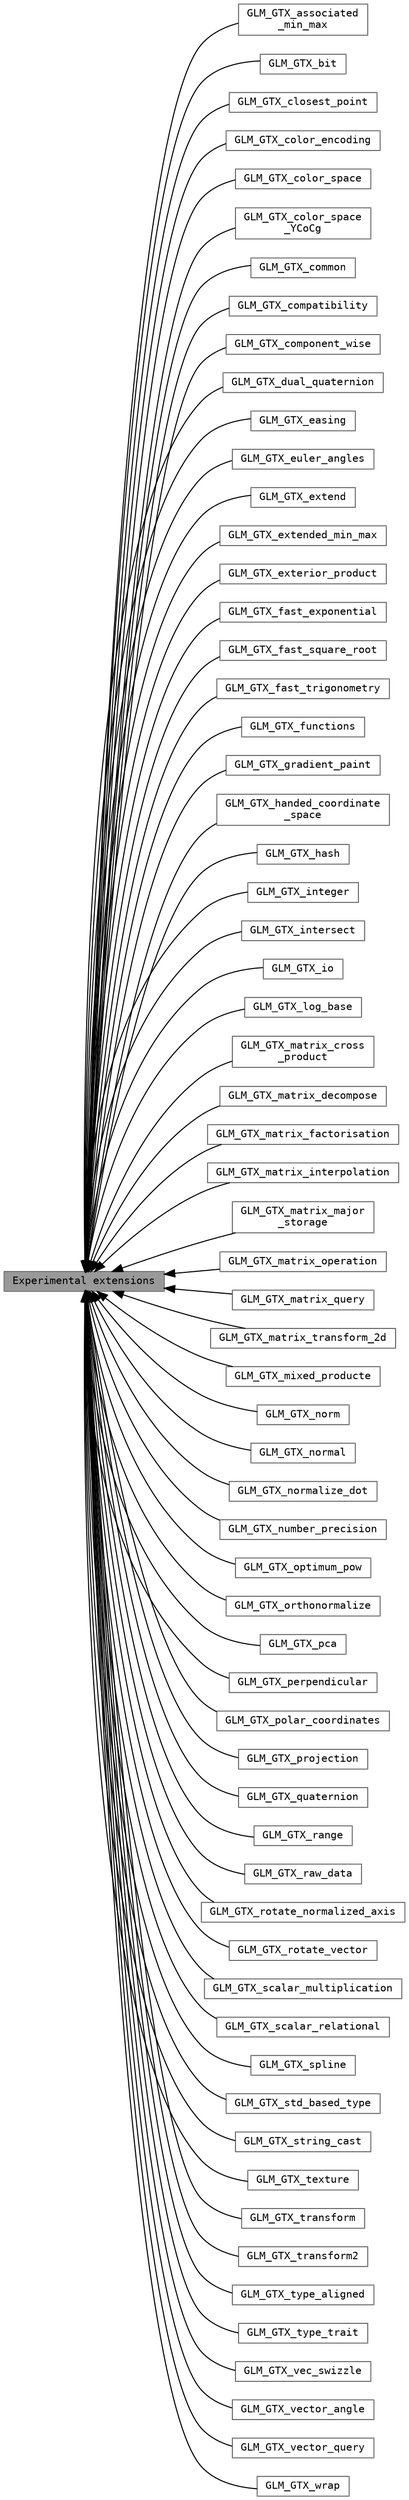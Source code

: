 digraph "Experimental extensions"
{
 // LATEX_PDF_SIZE
  bgcolor="transparent";
  edge [fontname=Terminal,fontsize=10,labelfontname=Helvetica,labelfontsize=10];
  node [fontname=Terminal,fontsize=10,shape=box,height=0.2,width=0.4];
  rankdir=LR;
  Node1 [label="Experimental extensions",height=0.2,width=0.4,color="gray40", fillcolor="grey60", style="filled", fontcolor="black",tooltip="Experimental features not specified by GLSL specification."];
  Node2 [label="GLM_GTX_associated\l_min_max",height=0.2,width=0.4,color="grey40", fillcolor="white", style="filled",URL="$group__gtx__associated__min__max.html",tooltip="Min and max functions that return associated values not the compared ones."];
  Node3 [label="GLM_GTX_bit",height=0.2,width=0.4,color="grey40", fillcolor="white", style="filled",URL="$group__gtx__bit.html",tooltip=" "];
  Node4 [label="GLM_GTX_closest_point",height=0.2,width=0.4,color="grey40", fillcolor="white", style="filled",URL="$group__gtx__closest__point.html",tooltip=" "];
  Node5 [label="GLM_GTX_color_encoding",height=0.2,width=0.4,color="grey40", fillcolor="white", style="filled",URL="$group__gtx__color__encoding.html",tooltip="Allow to perform bit operations on integer values."];
  Node6 [label="GLM_GTX_color_space",height=0.2,width=0.4,color="grey40", fillcolor="white", style="filled",URL="$group__gtx__color__space.html",tooltip=" "];
  Node7 [label="GLM_GTX_color_space\l_YCoCg",height=0.2,width=0.4,color="grey40", fillcolor="white", style="filled",URL="$group__gtx__color__space___y_co_cg.html",tooltip=" "];
  Node8 [label="GLM_GTX_common",height=0.2,width=0.4,color="grey40", fillcolor="white", style="filled",URL="$group__gtx__common.html",tooltip="Provide functions to increase the compatibility with Cg and HLSL languages."];
  Node9 [label="GLM_GTX_compatibility",height=0.2,width=0.4,color="grey40", fillcolor="white", style="filled",URL="$group__gtx__compatibility.html",tooltip=" "];
  Node10 [label="GLM_GTX_component_wise",height=0.2,width=0.4,color="grey40", fillcolor="white", style="filled",URL="$group__gtx__component__wise.html",tooltip=" "];
  Node11 [label="GLM_GTX_dual_quaternion",height=0.2,width=0.4,color="grey40", fillcolor="white", style="filled",URL="$group__gtx__dual__quaternion.html",tooltip=" "];
  Node12 [label="GLM_GTX_easing",height=0.2,width=0.4,color="grey40", fillcolor="white", style="filled",URL="$group__gtx__easing.html",tooltip=" "];
  Node13 [label="GLM_GTX_euler_angles",height=0.2,width=0.4,color="grey40", fillcolor="white", style="filled",URL="$group__gtx__euler__angles.html",tooltip=" "];
  Node14 [label="GLM_GTX_extend",height=0.2,width=0.4,color="grey40", fillcolor="white", style="filled",URL="$group__gtx__extend.html",tooltip=" "];
  Node15 [label="GLM_GTX_extended_min_max",height=0.2,width=0.4,color="grey40", fillcolor="white", style="filled",URL="$group__gtx__extended__min__max.html",tooltip=" "];
  Node16 [label="GLM_GTX_exterior_product",height=0.2,width=0.4,color="grey40", fillcolor="white", style="filled",URL="$group__gtx__exterior__product.html",tooltip="Allow to perform bit operations on integer values."];
  Node17 [label="GLM_GTX_fast_exponential",height=0.2,width=0.4,color="grey40", fillcolor="white", style="filled",URL="$group__gtx__fast__exponential.html",tooltip=" "];
  Node18 [label="GLM_GTX_fast_square_root",height=0.2,width=0.4,color="grey40", fillcolor="white", style="filled",URL="$group__gtx__fast__square__root.html",tooltip=" "];
  Node19 [label="GLM_GTX_fast_trigonometry",height=0.2,width=0.4,color="grey40", fillcolor="white", style="filled",URL="$group__gtx__fast__trigonometry.html",tooltip=" "];
  Node20 [label="GLM_GTX_functions",height=0.2,width=0.4,color="grey40", fillcolor="white", style="filled",URL="$group__gtx__functions.html",tooltip=" "];
  Node21 [label="GLM_GTX_gradient_paint",height=0.2,width=0.4,color="grey40", fillcolor="white", style="filled",URL="$group__gtx__gradient__paint.html",tooltip=" "];
  Node22 [label="GLM_GTX_handed_coordinate\l_space",height=0.2,width=0.4,color="grey40", fillcolor="white", style="filled",URL="$group__gtx__handed__coordinate__space.html",tooltip=" "];
  Node23 [label="GLM_GTX_hash",height=0.2,width=0.4,color="grey40", fillcolor="white", style="filled",URL="$group__gtx__hash.html",tooltip=" "];
  Node24 [label="GLM_GTX_integer",height=0.2,width=0.4,color="grey40", fillcolor="white", style="filled",URL="$group__gtx__integer.html",tooltip=" "];
  Node25 [label="GLM_GTX_intersect",height=0.2,width=0.4,color="grey40", fillcolor="white", style="filled",URL="$group__gtx__intersect.html",tooltip=" "];
  Node26 [label="GLM_GTX_io",height=0.2,width=0.4,color="grey40", fillcolor="white", style="filled",URL="$group__gtx__io.html",tooltip=" "];
  Node27 [label="GLM_GTX_log_base",height=0.2,width=0.4,color="grey40", fillcolor="white", style="filled",URL="$group__gtx__log__base.html",tooltip=" "];
  Node28 [label="GLM_GTX_matrix_cross\l_product",height=0.2,width=0.4,color="grey40", fillcolor="white", style="filled",URL="$group__gtx__matrix__cross__product.html",tooltip=" "];
  Node29 [label="GLM_GTX_matrix_decompose",height=0.2,width=0.4,color="grey40", fillcolor="white", style="filled",URL="$group__gtx__matrix__decompose.html",tooltip=" "];
  Node30 [label="GLM_GTX_matrix_factorisation",height=0.2,width=0.4,color="grey40", fillcolor="white", style="filled",URL="$group__gtx__matrix__factorisation.html",tooltip=" "];
  Node31 [label="GLM_GTX_matrix_interpolation",height=0.2,width=0.4,color="grey40", fillcolor="white", style="filled",URL="$group__gtx__matrix__interpolation.html",tooltip=" "];
  Node32 [label="GLM_GTX_matrix_major\l_storage",height=0.2,width=0.4,color="grey40", fillcolor="white", style="filled",URL="$group__gtx__matrix__major__storage.html",tooltip=" "];
  Node33 [label="GLM_GTX_matrix_operation",height=0.2,width=0.4,color="grey40", fillcolor="white", style="filled",URL="$group__gtx__matrix__operation.html",tooltip=" "];
  Node34 [label="GLM_GTX_matrix_query",height=0.2,width=0.4,color="grey40", fillcolor="white", style="filled",URL="$group__gtx__matrix__query.html",tooltip=" "];
  Node35 [label="GLM_GTX_matrix_transform_2d",height=0.2,width=0.4,color="grey40", fillcolor="white", style="filled",URL="$group__gtx__matrix__transform__2d.html",tooltip=" "];
  Node36 [label="GLM_GTX_mixed_producte",height=0.2,width=0.4,color="grey40", fillcolor="white", style="filled",URL="$group__gtx__mixed__product.html",tooltip=" "];
  Node37 [label="GLM_GTX_norm",height=0.2,width=0.4,color="grey40", fillcolor="white", style="filled",URL="$group__gtx__norm.html",tooltip=" "];
  Node38 [label="GLM_GTX_normal",height=0.2,width=0.4,color="grey40", fillcolor="white", style="filled",URL="$group__gtx__normal.html",tooltip=" "];
  Node39 [label="GLM_GTX_normalize_dot",height=0.2,width=0.4,color="grey40", fillcolor="white", style="filled",URL="$group__gtx__normalize__dot.html",tooltip=" "];
  Node40 [label="GLM_GTX_number_precision",height=0.2,width=0.4,color="grey40", fillcolor="white", style="filled",URL="$group__gtx__number__precision.html",tooltip=" "];
  Node41 [label="GLM_GTX_optimum_pow",height=0.2,width=0.4,color="grey40", fillcolor="white", style="filled",URL="$group__gtx__optimum__pow.html",tooltip=" "];
  Node42 [label="GLM_GTX_orthonormalize",height=0.2,width=0.4,color="grey40", fillcolor="white", style="filled",URL="$group__gtx__orthonormalize.html",tooltip=" "];
  Node43 [label="GLM_GTX_pca",height=0.2,width=0.4,color="grey40", fillcolor="white", style="filled",URL="$group__gtx__pca.html",tooltip=" "];
  Node44 [label="GLM_GTX_perpendicular",height=0.2,width=0.4,color="grey40", fillcolor="white", style="filled",URL="$group__gtx__perpendicular.html",tooltip=" "];
  Node45 [label="GLM_GTX_polar_coordinates",height=0.2,width=0.4,color="grey40", fillcolor="white", style="filled",URL="$group__gtx__polar__coordinates.html",tooltip=" "];
  Node46 [label="GLM_GTX_projection",height=0.2,width=0.4,color="grey40", fillcolor="white", style="filled",URL="$group__gtx__projection.html",tooltip=" "];
  Node47 [label="GLM_GTX_quaternion",height=0.2,width=0.4,color="grey40", fillcolor="white", style="filled",URL="$group__gtx__quaternion.html",tooltip=" "];
  Node48 [label="GLM_GTX_range",height=0.2,width=0.4,color="grey40", fillcolor="white", style="filled",URL="$group__gtx__range.html",tooltip=" "];
  Node49 [label="GLM_GTX_raw_data",height=0.2,width=0.4,color="grey40", fillcolor="white", style="filled",URL="$group__gtx__raw__data.html",tooltip=" "];
  Node50 [label="GLM_GTX_rotate_normalized_axis",height=0.2,width=0.4,color="grey40", fillcolor="white", style="filled",URL="$group__gtx__rotate__normalized__axis.html",tooltip=" "];
  Node51 [label="GLM_GTX_rotate_vector",height=0.2,width=0.4,color="grey40", fillcolor="white", style="filled",URL="$group__gtx__rotate__vector.html",tooltip=" "];
  Node52 [label="GLM_GTX_scalar_multiplication",height=0.2,width=0.4,color="grey40", fillcolor="white", style="filled",URL="$group__gtx__scalar__multiplication.html",tooltip=" "];
  Node53 [label="GLM_GTX_scalar_relational",height=0.2,width=0.4,color="grey40", fillcolor="white", style="filled",URL="$group__gtx__scalar__relational.html",tooltip=" "];
  Node54 [label="GLM_GTX_spline",height=0.2,width=0.4,color="grey40", fillcolor="white", style="filled",URL="$group__gtx__spline.html",tooltip=" "];
  Node55 [label="GLM_GTX_std_based_type",height=0.2,width=0.4,color="grey40", fillcolor="white", style="filled",URL="$group__gtx__std__based__type.html",tooltip=" "];
  Node56 [label="GLM_GTX_string_cast",height=0.2,width=0.4,color="grey40", fillcolor="white", style="filled",URL="$group__gtx__string__cast.html",tooltip=" "];
  Node57 [label="GLM_GTX_texture",height=0.2,width=0.4,color="grey40", fillcolor="white", style="filled",URL="$group__gtx__texture.html",tooltip=" "];
  Node58 [label="GLM_GTX_transform",height=0.2,width=0.4,color="grey40", fillcolor="white", style="filled",URL="$group__gtx__transform.html",tooltip=" "];
  Node59 [label="GLM_GTX_transform2",height=0.2,width=0.4,color="grey40", fillcolor="white", style="filled",URL="$group__gtx__transform2.html",tooltip=" "];
  Node60 [label="GLM_GTX_type_aligned",height=0.2,width=0.4,color="grey40", fillcolor="white", style="filled",URL="$group__gtx__type__aligned.html",tooltip=" "];
  Node61 [label="GLM_GTX_type_trait",height=0.2,width=0.4,color="grey40", fillcolor="white", style="filled",URL="$group__gtx__type__trait.html",tooltip=" "];
  Node62 [label="GLM_GTX_vec_swizzle",height=0.2,width=0.4,color="grey40", fillcolor="white", style="filled",URL="$group__gtx__vec__swizzle.html",tooltip=" "];
  Node63 [label="GLM_GTX_vector_angle",height=0.2,width=0.4,color="grey40", fillcolor="white", style="filled",URL="$group__gtx__vector__angle.html",tooltip=" "];
  Node64 [label="GLM_GTX_vector_query",height=0.2,width=0.4,color="grey40", fillcolor="white", style="filled",URL="$group__gtx__vector__query.html",tooltip=" "];
  Node65 [label="GLM_GTX_wrap",height=0.2,width=0.4,color="grey40", fillcolor="white", style="filled",URL="$group__gtx__wrap.html",tooltip=" "];
  Node1->Node2 [shape=plaintext, dir="back", style="solid"];
  Node1->Node3 [shape=plaintext, dir="back", style="solid"];
  Node1->Node4 [shape=plaintext, dir="back", style="solid"];
  Node1->Node5 [shape=plaintext, dir="back", style="solid"];
  Node1->Node6 [shape=plaintext, dir="back", style="solid"];
  Node1->Node7 [shape=plaintext, dir="back", style="solid"];
  Node1->Node8 [shape=plaintext, dir="back", style="solid"];
  Node1->Node9 [shape=plaintext, dir="back", style="solid"];
  Node1->Node10 [shape=plaintext, dir="back", style="solid"];
  Node1->Node11 [shape=plaintext, dir="back", style="solid"];
  Node1->Node12 [shape=plaintext, dir="back", style="solid"];
  Node1->Node13 [shape=plaintext, dir="back", style="solid"];
  Node1->Node14 [shape=plaintext, dir="back", style="solid"];
  Node1->Node15 [shape=plaintext, dir="back", style="solid"];
  Node1->Node16 [shape=plaintext, dir="back", style="solid"];
  Node1->Node17 [shape=plaintext, dir="back", style="solid"];
  Node1->Node18 [shape=plaintext, dir="back", style="solid"];
  Node1->Node19 [shape=plaintext, dir="back", style="solid"];
  Node1->Node20 [shape=plaintext, dir="back", style="solid"];
  Node1->Node21 [shape=plaintext, dir="back", style="solid"];
  Node1->Node22 [shape=plaintext, dir="back", style="solid"];
  Node1->Node23 [shape=plaintext, dir="back", style="solid"];
  Node1->Node24 [shape=plaintext, dir="back", style="solid"];
  Node1->Node25 [shape=plaintext, dir="back", style="solid"];
  Node1->Node26 [shape=plaintext, dir="back", style="solid"];
  Node1->Node27 [shape=plaintext, dir="back", style="solid"];
  Node1->Node28 [shape=plaintext, dir="back", style="solid"];
  Node1->Node29 [shape=plaintext, dir="back", style="solid"];
  Node1->Node30 [shape=plaintext, dir="back", style="solid"];
  Node1->Node31 [shape=plaintext, dir="back", style="solid"];
  Node1->Node32 [shape=plaintext, dir="back", style="solid"];
  Node1->Node33 [shape=plaintext, dir="back", style="solid"];
  Node1->Node34 [shape=plaintext, dir="back", style="solid"];
  Node1->Node35 [shape=plaintext, dir="back", style="solid"];
  Node1->Node36 [shape=plaintext, dir="back", style="solid"];
  Node1->Node37 [shape=plaintext, dir="back", style="solid"];
  Node1->Node38 [shape=plaintext, dir="back", style="solid"];
  Node1->Node39 [shape=plaintext, dir="back", style="solid"];
  Node1->Node40 [shape=plaintext, dir="back", style="solid"];
  Node1->Node41 [shape=plaintext, dir="back", style="solid"];
  Node1->Node42 [shape=plaintext, dir="back", style="solid"];
  Node1->Node43 [shape=plaintext, dir="back", style="solid"];
  Node1->Node44 [shape=plaintext, dir="back", style="solid"];
  Node1->Node45 [shape=plaintext, dir="back", style="solid"];
  Node1->Node46 [shape=plaintext, dir="back", style="solid"];
  Node1->Node47 [shape=plaintext, dir="back", style="solid"];
  Node1->Node48 [shape=plaintext, dir="back", style="solid"];
  Node1->Node49 [shape=plaintext, dir="back", style="solid"];
  Node1->Node50 [shape=plaintext, dir="back", style="solid"];
  Node1->Node51 [shape=plaintext, dir="back", style="solid"];
  Node1->Node52 [shape=plaintext, dir="back", style="solid"];
  Node1->Node53 [shape=plaintext, dir="back", style="solid"];
  Node1->Node54 [shape=plaintext, dir="back", style="solid"];
  Node1->Node55 [shape=plaintext, dir="back", style="solid"];
  Node1->Node56 [shape=plaintext, dir="back", style="solid"];
  Node1->Node57 [shape=plaintext, dir="back", style="solid"];
  Node1->Node58 [shape=plaintext, dir="back", style="solid"];
  Node1->Node59 [shape=plaintext, dir="back", style="solid"];
  Node1->Node60 [shape=plaintext, dir="back", style="solid"];
  Node1->Node61 [shape=plaintext, dir="back", style="solid"];
  Node1->Node62 [shape=plaintext, dir="back", style="solid"];
  Node1->Node63 [shape=plaintext, dir="back", style="solid"];
  Node1->Node64 [shape=plaintext, dir="back", style="solid"];
  Node1->Node65 [shape=plaintext, dir="back", style="solid"];
}
